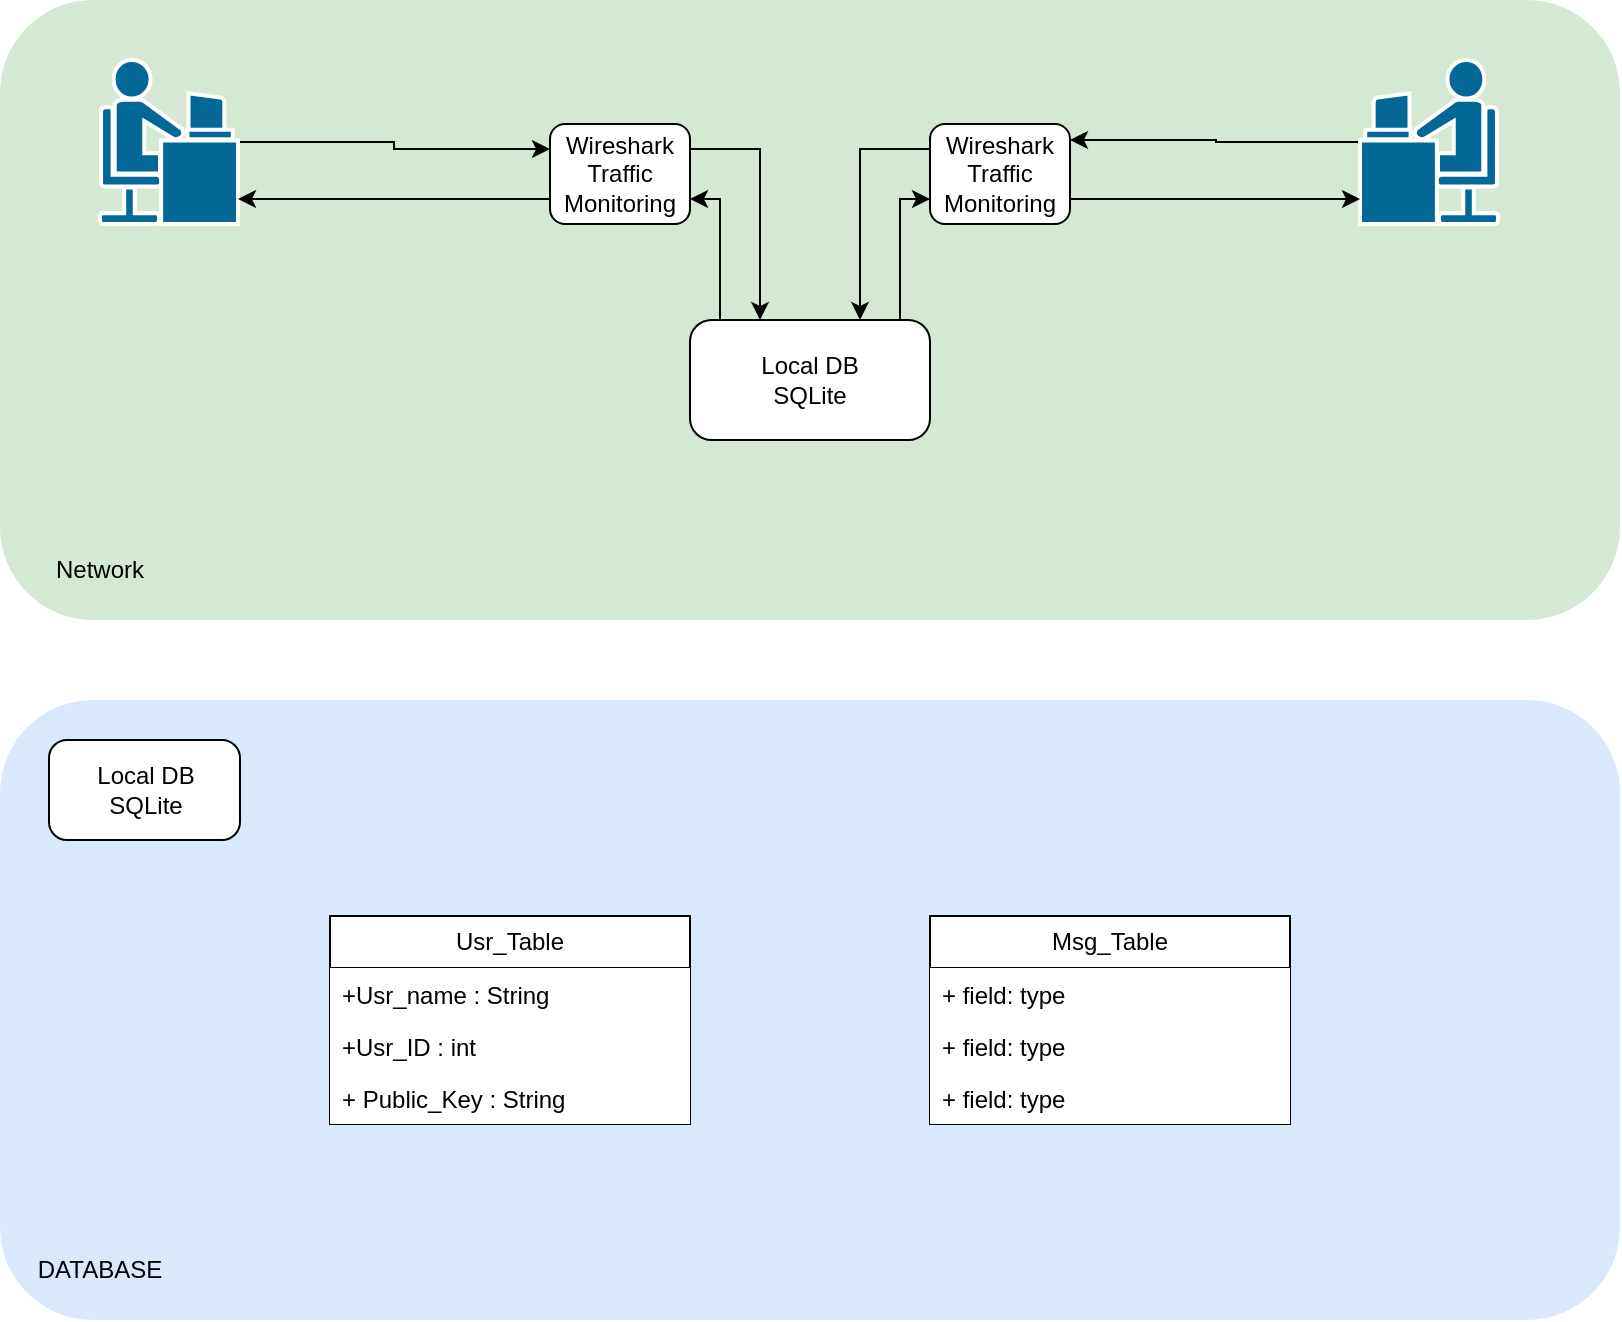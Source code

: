 <mxfile version="28.0.7">
  <diagram name="Page-1" id="tY0acgBZl7y1_lqEba-A">
    <mxGraphModel dx="1248" dy="762" grid="1" gridSize="10" guides="1" tooltips="1" connect="1" arrows="1" fold="1" page="1" pageScale="1" pageWidth="850" pageHeight="1100" math="0" shadow="0">
      <root>
        <mxCell id="0" />
        <mxCell id="1" parent="0" />
        <mxCell id="6jsAId-AfkdS_IAZTBg5-16" value="" style="rounded=1;whiteSpace=wrap;html=1;fillColor=#d5e8d4;strokeColor=none;" vertex="1" parent="1">
          <mxGeometry x="20" y="40" width="810" height="310" as="geometry" />
        </mxCell>
        <mxCell id="6jsAId-AfkdS_IAZTBg5-6" style="edgeStyle=orthogonalEdgeStyle;rounded=0;orthogonalLoop=1;jettySize=auto;html=1;exitX=1;exitY=0.5;exitDx=0;exitDy=0;exitPerimeter=0;entryX=0;entryY=0.25;entryDx=0;entryDy=0;" edge="1" parent="1" source="TKdbyDsrvAXu3UR6191E-2" target="6jsAId-AfkdS_IAZTBg5-3">
          <mxGeometry relative="1" as="geometry" />
        </mxCell>
        <mxCell id="TKdbyDsrvAXu3UR6191E-2" value="" style="shape=mxgraph.cisco.people.androgenous_person;sketch=0;html=1;pointerEvents=1;dashed=0;fillColor=#036897;strokeColor=#ffffff;strokeWidth=2;verticalLabelPosition=bottom;verticalAlign=top;align=center;outlineConnect=0;" parent="1" vertex="1">
          <mxGeometry x="70" y="70" width="69" height="82" as="geometry" />
        </mxCell>
        <mxCell id="6jsAId-AfkdS_IAZTBg5-14" style="edgeStyle=orthogonalEdgeStyle;rounded=0;orthogonalLoop=1;jettySize=auto;html=1;exitX=1;exitY=0.5;exitDx=0;exitDy=0;exitPerimeter=0;" edge="1" parent="1" source="6jsAId-AfkdS_IAZTBg5-1" target="6jsAId-AfkdS_IAZTBg5-5">
          <mxGeometry relative="1" as="geometry">
            <Array as="points">
              <mxPoint x="628" y="111" />
              <mxPoint x="628" y="110" />
            </Array>
          </mxGeometry>
        </mxCell>
        <mxCell id="6jsAId-AfkdS_IAZTBg5-1" value="" style="shape=mxgraph.cisco.people.androgenous_person;sketch=0;html=1;pointerEvents=1;dashed=0;fillColor=#036897;strokeColor=#ffffff;strokeWidth=2;verticalLabelPosition=bottom;verticalAlign=top;align=center;outlineConnect=0;flipH=1;" vertex="1" parent="1">
          <mxGeometry x="700" y="70" width="69" height="82" as="geometry" />
        </mxCell>
        <mxCell id="6jsAId-AfkdS_IAZTBg5-2" value="Local DB&lt;br&gt;SQLite" style="rounded=1;whiteSpace=wrap;html=1;arcSize=18;" vertex="1" parent="1">
          <mxGeometry x="365" y="200" width="120" height="60" as="geometry" />
        </mxCell>
        <mxCell id="6jsAId-AfkdS_IAZTBg5-10" style="edgeStyle=orthogonalEdgeStyle;rounded=0;orthogonalLoop=1;jettySize=auto;html=1;exitX=1;exitY=0.25;exitDx=0;exitDy=0;" edge="1" parent="1" source="6jsAId-AfkdS_IAZTBg5-3" target="6jsAId-AfkdS_IAZTBg5-2">
          <mxGeometry relative="1" as="geometry">
            <Array as="points">
              <mxPoint x="400" y="115" />
            </Array>
          </mxGeometry>
        </mxCell>
        <mxCell id="6jsAId-AfkdS_IAZTBg5-11" style="edgeStyle=orthogonalEdgeStyle;rounded=0;orthogonalLoop=1;jettySize=auto;html=1;exitX=1;exitY=0.75;exitDx=0;exitDy=0;startArrow=classic;startFill=1;endArrow=none;endFill=0;" edge="1" parent="1" source="6jsAId-AfkdS_IAZTBg5-3" target="6jsAId-AfkdS_IAZTBg5-2">
          <mxGeometry relative="1" as="geometry">
            <Array as="points">
              <mxPoint x="380" y="140" />
            </Array>
          </mxGeometry>
        </mxCell>
        <mxCell id="6jsAId-AfkdS_IAZTBg5-15" style="edgeStyle=orthogonalEdgeStyle;rounded=0;orthogonalLoop=1;jettySize=auto;html=1;exitX=0;exitY=0.75;exitDx=0;exitDy=0;" edge="1" parent="1" source="6jsAId-AfkdS_IAZTBg5-3" target="TKdbyDsrvAXu3UR6191E-2">
          <mxGeometry relative="1" as="geometry">
            <Array as="points">
              <mxPoint x="180" y="140" />
              <mxPoint x="180" y="140" />
            </Array>
          </mxGeometry>
        </mxCell>
        <mxCell id="6jsAId-AfkdS_IAZTBg5-3" value="Wireshark&lt;br&gt;Traffic Monitoring" style="rounded=1;whiteSpace=wrap;html=1;" vertex="1" parent="1">
          <mxGeometry x="295" y="102" width="70" height="50" as="geometry" />
        </mxCell>
        <mxCell id="6jsAId-AfkdS_IAZTBg5-9" style="edgeStyle=orthogonalEdgeStyle;rounded=0;orthogonalLoop=1;jettySize=auto;html=1;exitX=0;exitY=0.25;exitDx=0;exitDy=0;" edge="1" parent="1" source="6jsAId-AfkdS_IAZTBg5-5" target="6jsAId-AfkdS_IAZTBg5-2">
          <mxGeometry relative="1" as="geometry">
            <Array as="points">
              <mxPoint x="450" y="115" />
            </Array>
          </mxGeometry>
        </mxCell>
        <mxCell id="6jsAId-AfkdS_IAZTBg5-12" style="edgeStyle=orthogonalEdgeStyle;rounded=0;orthogonalLoop=1;jettySize=auto;html=1;exitX=0;exitY=0.75;exitDx=0;exitDy=0;startArrow=classic;startFill=1;endArrow=none;endFill=0;" edge="1" parent="1" source="6jsAId-AfkdS_IAZTBg5-5" target="6jsAId-AfkdS_IAZTBg5-2">
          <mxGeometry relative="1" as="geometry">
            <Array as="points">
              <mxPoint x="470" y="140" />
            </Array>
          </mxGeometry>
        </mxCell>
        <mxCell id="6jsAId-AfkdS_IAZTBg5-13" style="edgeStyle=orthogonalEdgeStyle;rounded=0;orthogonalLoop=1;jettySize=auto;html=1;exitX=1;exitY=0.75;exitDx=0;exitDy=0;" edge="1" parent="1" source="6jsAId-AfkdS_IAZTBg5-5" target="6jsAId-AfkdS_IAZTBg5-1">
          <mxGeometry relative="1" as="geometry">
            <Array as="points">
              <mxPoint x="670" y="140" />
              <mxPoint x="670" y="140" />
            </Array>
          </mxGeometry>
        </mxCell>
        <mxCell id="6jsAId-AfkdS_IAZTBg5-5" value="Wireshark&lt;br&gt;Traffic Monitoring" style="rounded=1;whiteSpace=wrap;html=1;" vertex="1" parent="1">
          <mxGeometry x="485" y="102" width="70" height="50" as="geometry" />
        </mxCell>
        <mxCell id="6jsAId-AfkdS_IAZTBg5-17" value="Network" style="text;html=1;align=center;verticalAlign=middle;whiteSpace=wrap;rounded=0;" vertex="1" parent="1">
          <mxGeometry x="40" y="310" width="60" height="30" as="geometry" />
        </mxCell>
        <mxCell id="6jsAId-AfkdS_IAZTBg5-18" value="" style="rounded=1;whiteSpace=wrap;html=1;fillColor=#dae8fc;strokeColor=none;" vertex="1" parent="1">
          <mxGeometry x="20" y="390" width="810" height="310" as="geometry" />
        </mxCell>
        <mxCell id="6jsAId-AfkdS_IAZTBg5-19" value="DATABASE" style="text;html=1;align=center;verticalAlign=middle;whiteSpace=wrap;rounded=0;" vertex="1" parent="1">
          <mxGeometry x="40" y="660" width="60" height="30" as="geometry" />
        </mxCell>
        <mxCell id="6jsAId-AfkdS_IAZTBg5-20" value="Local DB&lt;br&gt;SQLite" style="rounded=1;whiteSpace=wrap;html=1;arcSize=18;" vertex="1" parent="1">
          <mxGeometry x="44.5" y="410" width="95.5" height="50" as="geometry" />
        </mxCell>
        <mxCell id="6jsAId-AfkdS_IAZTBg5-29" value="Msg_Table" style="swimlane;fontStyle=0;childLayout=stackLayout;horizontal=1;startSize=26;horizontalStack=0;resizeParent=1;resizeParentMax=0;resizeLast=0;collapsible=1;marginBottom=0;whiteSpace=wrap;html=1;" vertex="1" parent="1">
          <mxGeometry x="485" y="498" width="180" height="104" as="geometry" />
        </mxCell>
        <mxCell id="6jsAId-AfkdS_IAZTBg5-30" value="+ field: type" style="text;align=left;verticalAlign=top;spacingLeft=4;spacingRight=4;overflow=hidden;rotatable=0;points=[[0,0.5],[1,0.5]];portConstraint=eastwest;whiteSpace=wrap;html=1;fillColor=default;" vertex="1" parent="6jsAId-AfkdS_IAZTBg5-29">
          <mxGeometry y="26" width="180" height="26" as="geometry" />
        </mxCell>
        <mxCell id="6jsAId-AfkdS_IAZTBg5-31" value="+ field: type" style="text;align=left;verticalAlign=top;spacingLeft=4;spacingRight=4;overflow=hidden;rotatable=0;points=[[0,0.5],[1,0.5]];portConstraint=eastwest;whiteSpace=wrap;html=1;fillColor=default;" vertex="1" parent="6jsAId-AfkdS_IAZTBg5-29">
          <mxGeometry y="52" width="180" height="26" as="geometry" />
        </mxCell>
        <mxCell id="6jsAId-AfkdS_IAZTBg5-32" value="+ field: type" style="text;align=left;verticalAlign=top;spacingLeft=4;spacingRight=4;overflow=hidden;rotatable=0;points=[[0,0.5],[1,0.5]];portConstraint=eastwest;whiteSpace=wrap;html=1;fillColor=default;" vertex="1" parent="6jsAId-AfkdS_IAZTBg5-29">
          <mxGeometry y="78" width="180" height="26" as="geometry" />
        </mxCell>
        <mxCell id="6jsAId-AfkdS_IAZTBg5-33" value="Usr_Table" style="swimlane;fontStyle=0;childLayout=stackLayout;horizontal=1;startSize=26;horizontalStack=0;resizeParent=1;resizeParentMax=0;resizeLast=0;collapsible=1;marginBottom=0;whiteSpace=wrap;html=1;" vertex="1" parent="1">
          <mxGeometry x="185" y="498" width="180" height="104" as="geometry" />
        </mxCell>
        <mxCell id="6jsAId-AfkdS_IAZTBg5-34" value="+Usr_name : String" style="text;align=left;verticalAlign=top;spacingLeft=4;spacingRight=4;overflow=hidden;rotatable=0;points=[[0,0.5],[1,0.5]];portConstraint=eastwest;whiteSpace=wrap;html=1;fillColor=default;" vertex="1" parent="6jsAId-AfkdS_IAZTBg5-33">
          <mxGeometry y="26" width="180" height="26" as="geometry" />
        </mxCell>
        <mxCell id="6jsAId-AfkdS_IAZTBg5-35" value="+Usr_ID : int" style="text;strokeColor=none;fillColor=default;align=left;verticalAlign=top;spacingLeft=4;spacingRight=4;overflow=hidden;rotatable=0;points=[[0,0.5],[1,0.5]];portConstraint=eastwest;whiteSpace=wrap;html=1;" vertex="1" parent="6jsAId-AfkdS_IAZTBg5-33">
          <mxGeometry y="52" width="180" height="26" as="geometry" />
        </mxCell>
        <mxCell id="6jsAId-AfkdS_IAZTBg5-36" value="+ Public_Key : String" style="text;strokeColor=none;fillColor=default;align=left;verticalAlign=top;spacingLeft=4;spacingRight=4;overflow=hidden;rotatable=0;points=[[0,0.5],[1,0.5]];portConstraint=eastwest;whiteSpace=wrap;html=1;" vertex="1" parent="6jsAId-AfkdS_IAZTBg5-33">
          <mxGeometry y="78" width="180" height="26" as="geometry" />
        </mxCell>
      </root>
    </mxGraphModel>
  </diagram>
</mxfile>
